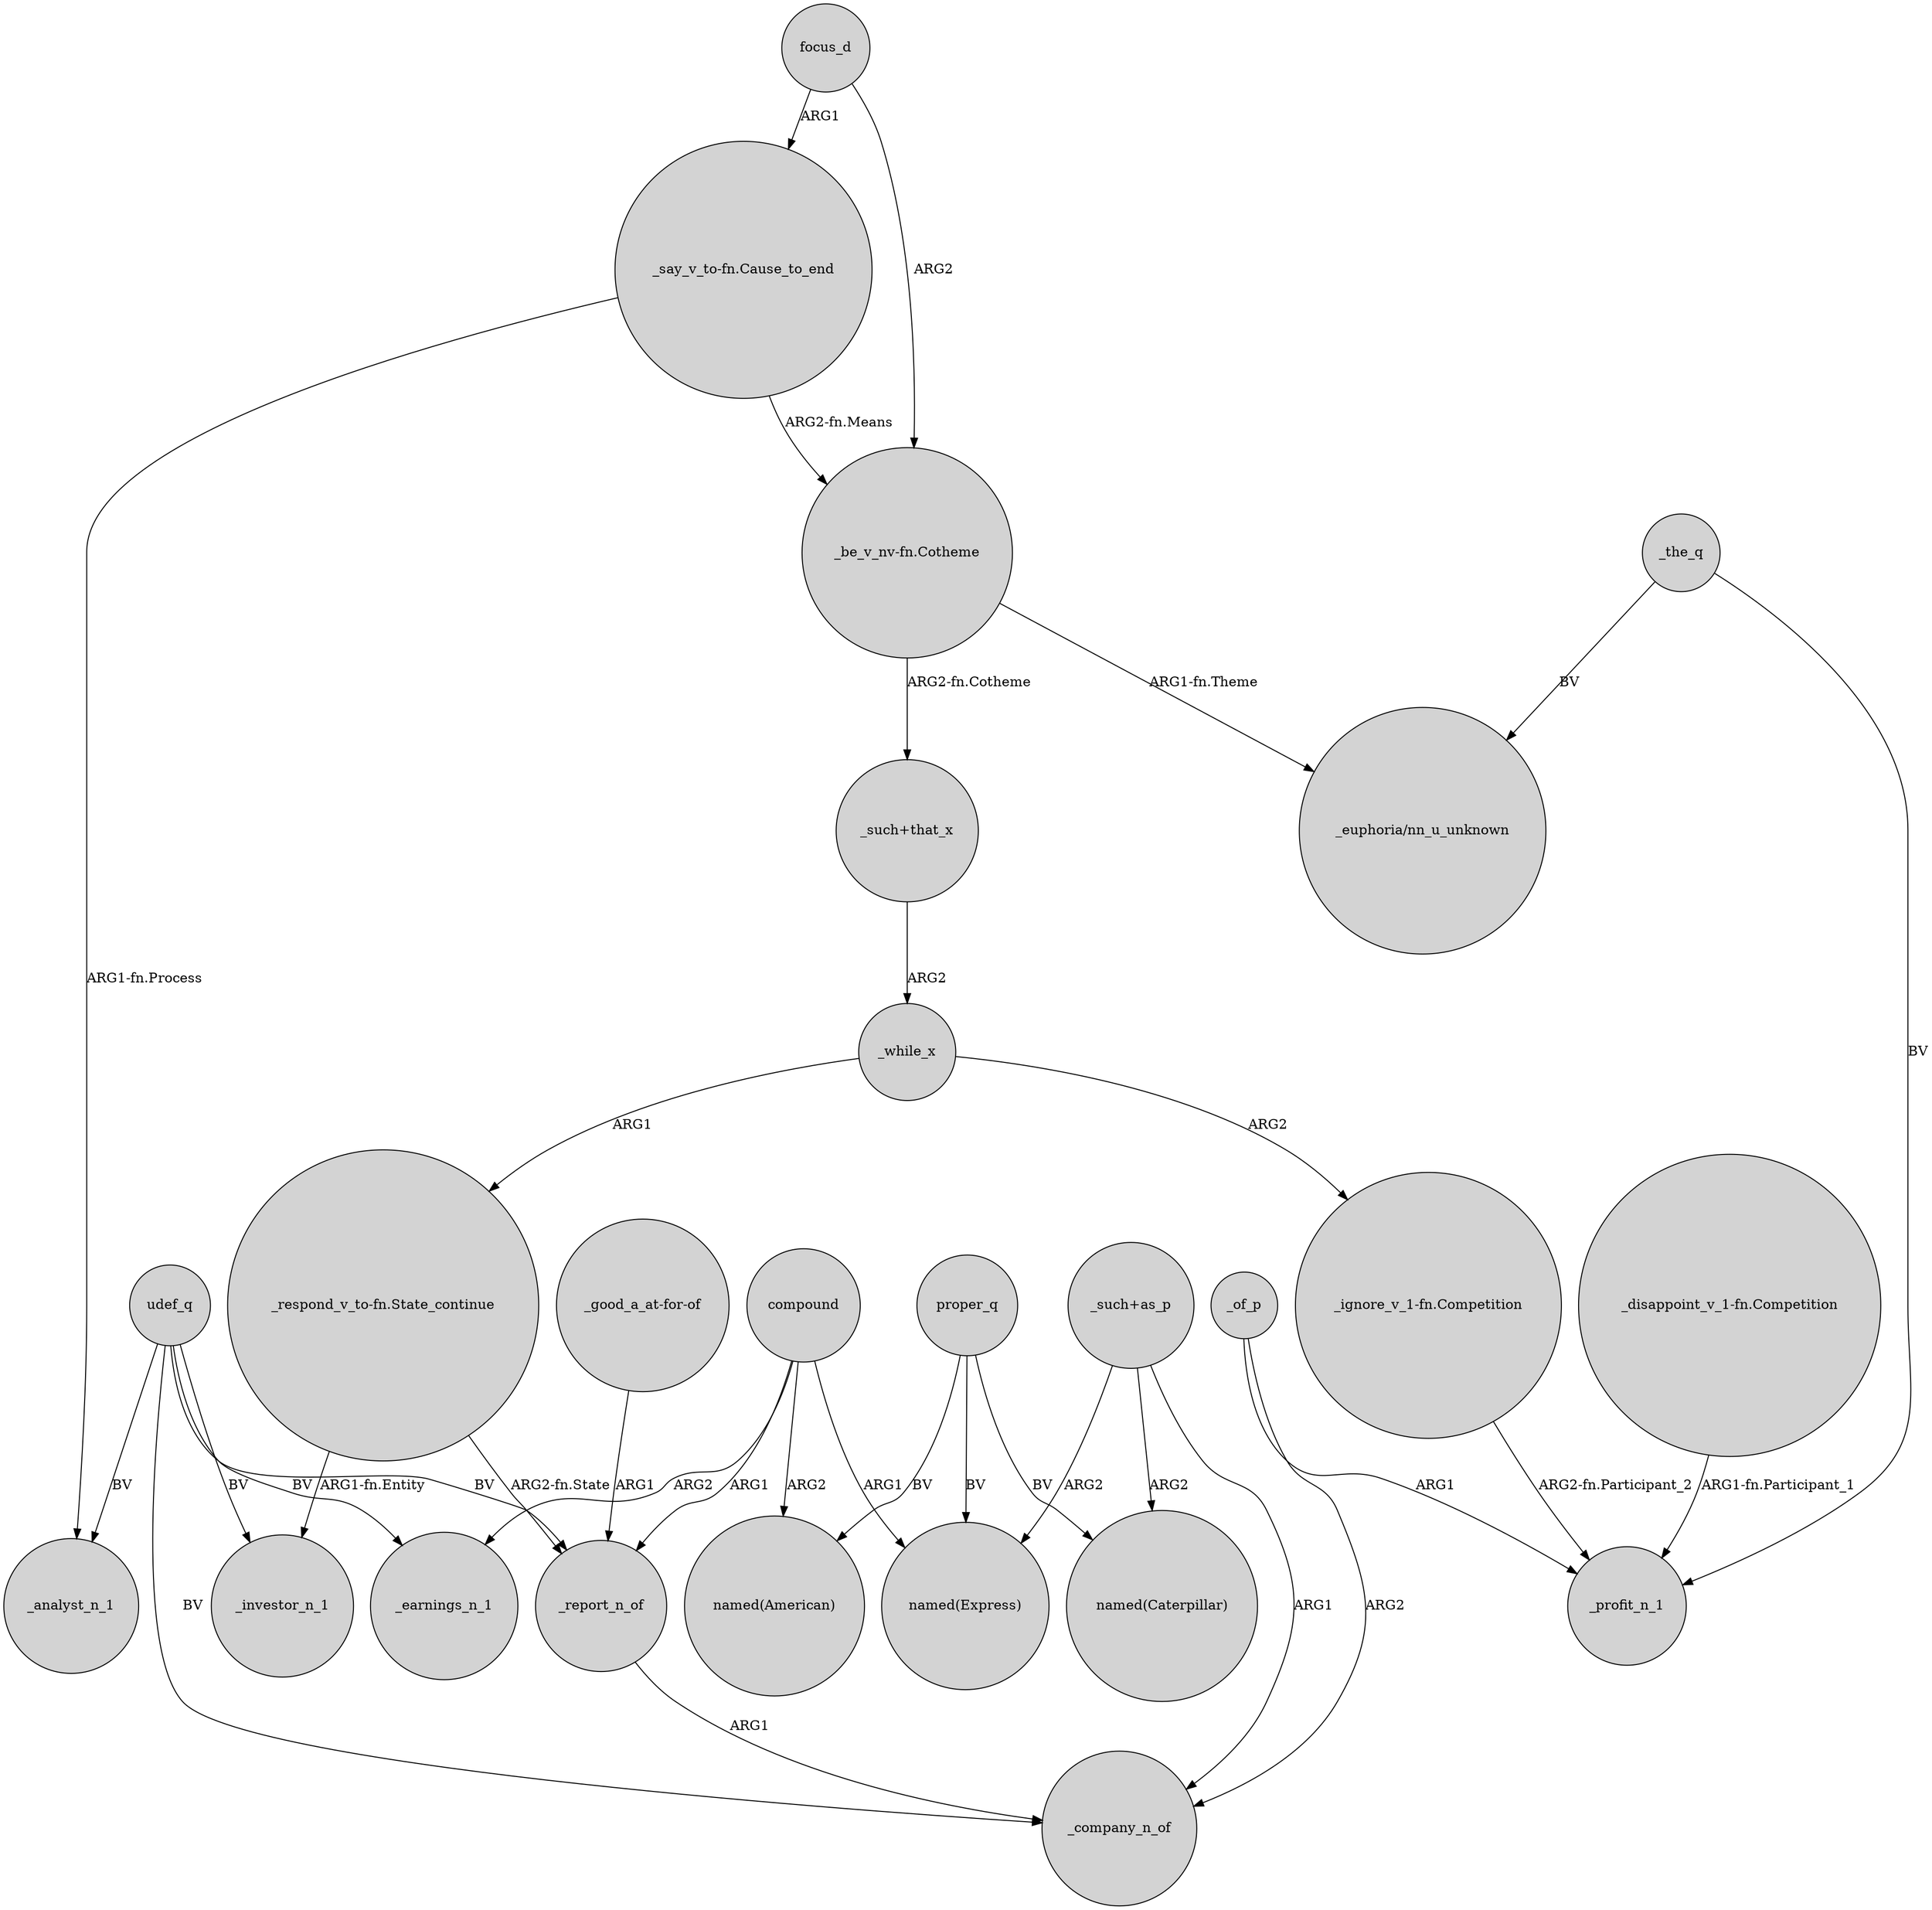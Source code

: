 digraph {
	node [shape=circle style=filled]
	"_such+that_x" -> _while_x [label=ARG2]
	"_respond_v_to-fn.State_continue" -> _investor_n_1 [label="ARG1-fn.Entity"]
	udef_q -> _analyst_n_1 [label=BV]
	focus_d -> "_say_v_to-fn.Cause_to_end" [label=ARG1]
	proper_q -> "named(Express)" [label=BV]
	focus_d -> "_be_v_nv-fn.Cotheme" [label=ARG2]
	udef_q -> _report_n_of [label=BV]
	_the_q -> "_euphoria/nn_u_unknown" [label=BV]
	compound -> _earnings_n_1 [label=ARG2]
	_report_n_of -> _company_n_of [label=ARG1]
	_the_q -> _profit_n_1 [label=BV]
	"_say_v_to-fn.Cause_to_end" -> "_be_v_nv-fn.Cotheme" [label="ARG2-fn.Means"]
	"_good_a_at-for-of" -> _report_n_of [label=ARG1]
	udef_q -> _earnings_n_1 [label=BV]
	"_such+as_p" -> "named(Caterpillar)" [label=ARG2]
	_of_p -> _profit_n_1 [label=ARG1]
	compound -> "named(Express)" [label=ARG1]
	"_be_v_nv-fn.Cotheme" -> "_such+that_x" [label="ARG2-fn.Cotheme"]
	udef_q -> _company_n_of [label=BV]
	"_be_v_nv-fn.Cotheme" -> "_euphoria/nn_u_unknown" [label="ARG1-fn.Theme"]
	proper_q -> "named(Caterpillar)" [label=BV]
	_of_p -> _company_n_of [label=ARG2]
	"_such+as_p" -> _company_n_of [label=ARG1]
	"_disappoint_v_1-fn.Competition" -> _profit_n_1 [label="ARG1-fn.Participant_1"]
	_while_x -> "_respond_v_to-fn.State_continue" [label=ARG1]
	compound -> "named(American)" [label=ARG2]
	"_ignore_v_1-fn.Competition" -> _profit_n_1 [label="ARG2-fn.Participant_2"]
	compound -> _report_n_of [label=ARG1]
	"_respond_v_to-fn.State_continue" -> _report_n_of [label="ARG2-fn.State"]
	proper_q -> "named(American)" [label=BV]
	udef_q -> _investor_n_1 [label=BV]
	_while_x -> "_ignore_v_1-fn.Competition" [label=ARG2]
	"_such+as_p" -> "named(Express)" [label=ARG2]
	"_say_v_to-fn.Cause_to_end" -> _analyst_n_1 [label="ARG1-fn.Process"]
}
